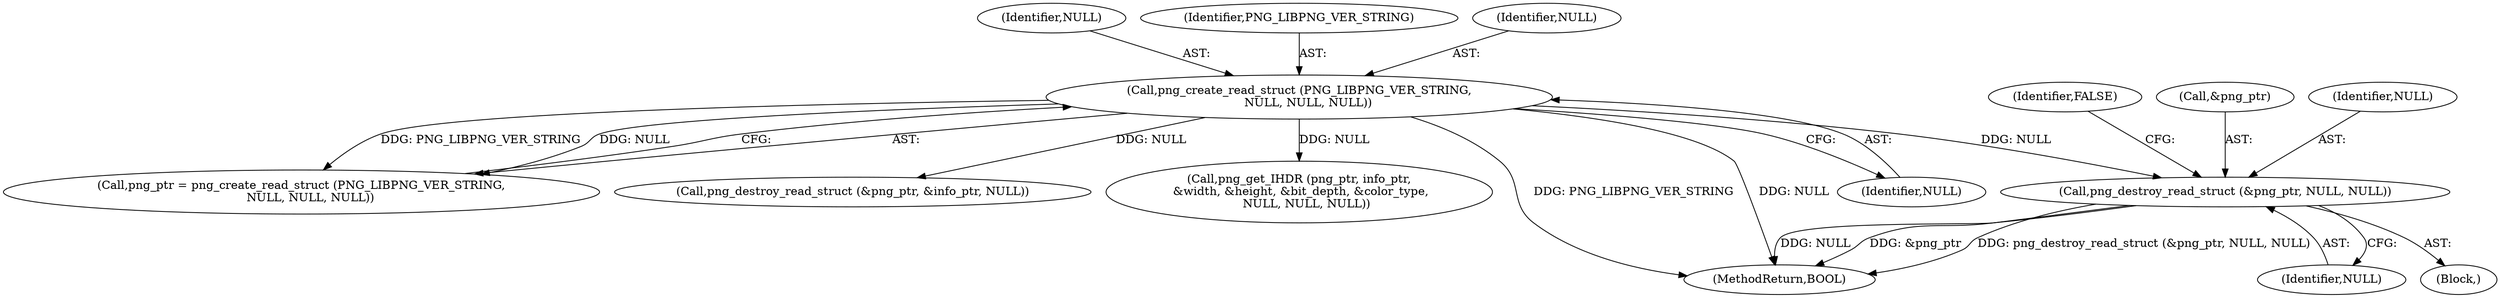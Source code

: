 digraph "0_Android_9d4853418ab2f754c2b63e091c29c5529b8b86ca_157@API" {
"1000218" [label="(Call,png_destroy_read_struct (&png_ptr, NULL, NULL))"];
"1000200" [label="(Call,png_create_read_struct (PNG_LIBPNG_VER_STRING,\n     NULL, NULL, NULL))"];
"1000217" [label="(Block,)"];
"1000218" [label="(Call,png_destroy_read_struct (&png_ptr, NULL, NULL))"];
"1000224" [label="(Identifier,FALSE)"];
"1000219" [label="(Call,&png_ptr)"];
"1000204" [label="(Identifier,NULL)"];
"1000198" [label="(Call,png_ptr = png_create_read_struct (PNG_LIBPNG_VER_STRING,\n     NULL, NULL, NULL))"];
"1000230" [label="(Call,png_destroy_read_struct (&png_ptr, &info_ptr, NULL))"];
"1000247" [label="(Call,png_get_IHDR (png_ptr, info_ptr,\n &width, &height, &bit_depth, &color_type,\n    NULL, NULL, NULL))"];
"1000203" [label="(Identifier,NULL)"];
"1000221" [label="(Identifier,NULL)"];
"1000222" [label="(Identifier,NULL)"];
"1000775" [label="(MethodReturn,BOOL)"];
"1000200" [label="(Call,png_create_read_struct (PNG_LIBPNG_VER_STRING,\n     NULL, NULL, NULL))"];
"1000201" [label="(Identifier,PNG_LIBPNG_VER_STRING)"];
"1000202" [label="(Identifier,NULL)"];
"1000218" -> "1000217"  [label="AST: "];
"1000218" -> "1000222"  [label="CFG: "];
"1000219" -> "1000218"  [label="AST: "];
"1000221" -> "1000218"  [label="AST: "];
"1000222" -> "1000218"  [label="AST: "];
"1000224" -> "1000218"  [label="CFG: "];
"1000218" -> "1000775"  [label="DDG: NULL"];
"1000218" -> "1000775"  [label="DDG: &png_ptr"];
"1000218" -> "1000775"  [label="DDG: png_destroy_read_struct (&png_ptr, NULL, NULL)"];
"1000200" -> "1000218"  [label="DDG: NULL"];
"1000200" -> "1000198"  [label="AST: "];
"1000200" -> "1000204"  [label="CFG: "];
"1000201" -> "1000200"  [label="AST: "];
"1000202" -> "1000200"  [label="AST: "];
"1000203" -> "1000200"  [label="AST: "];
"1000204" -> "1000200"  [label="AST: "];
"1000198" -> "1000200"  [label="CFG: "];
"1000200" -> "1000775"  [label="DDG: PNG_LIBPNG_VER_STRING"];
"1000200" -> "1000775"  [label="DDG: NULL"];
"1000200" -> "1000198"  [label="DDG: PNG_LIBPNG_VER_STRING"];
"1000200" -> "1000198"  [label="DDG: NULL"];
"1000200" -> "1000230"  [label="DDG: NULL"];
"1000200" -> "1000247"  [label="DDG: NULL"];
}
